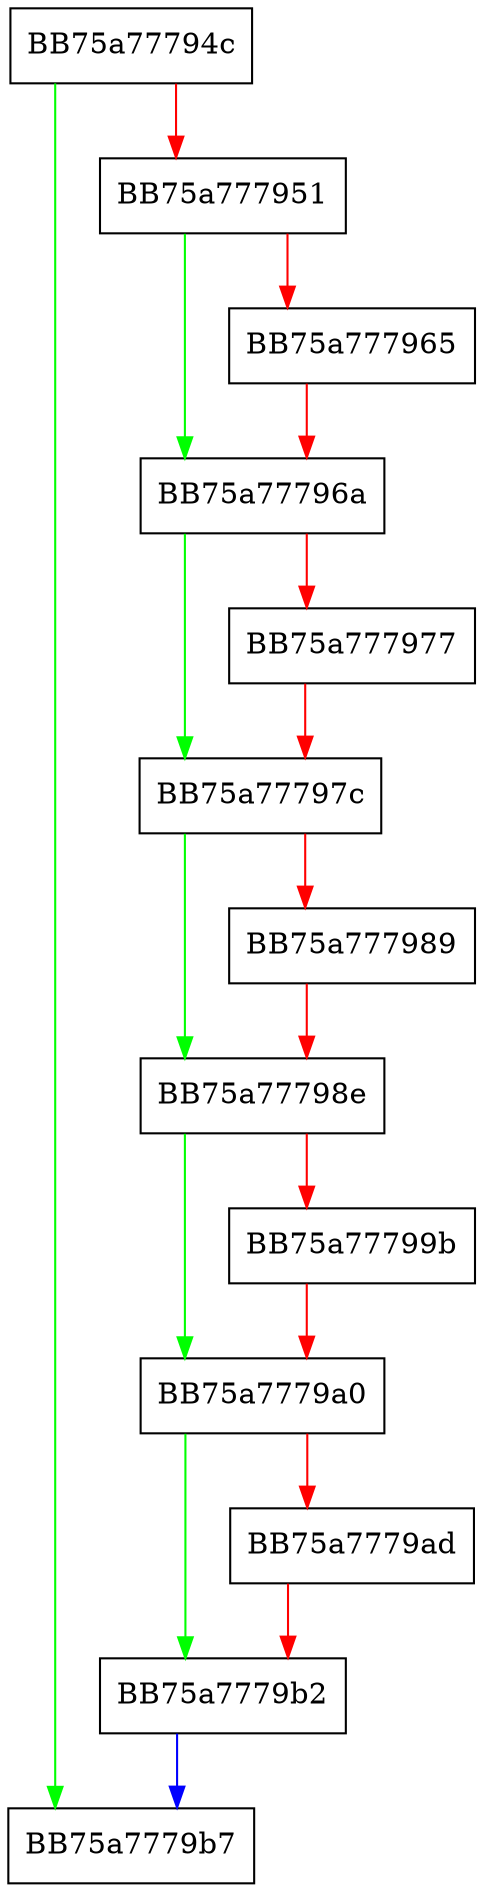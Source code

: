 digraph __acrt_locale_free_numeric {
  node [shape="box"];
  graph [splines=ortho];
  BB75a77794c -> BB75a7779b7 [color="green"];
  BB75a77794c -> BB75a777951 [color="red"];
  BB75a777951 -> BB75a77796a [color="green"];
  BB75a777951 -> BB75a777965 [color="red"];
  BB75a777965 -> BB75a77796a [color="red"];
  BB75a77796a -> BB75a77797c [color="green"];
  BB75a77796a -> BB75a777977 [color="red"];
  BB75a777977 -> BB75a77797c [color="red"];
  BB75a77797c -> BB75a77798e [color="green"];
  BB75a77797c -> BB75a777989 [color="red"];
  BB75a777989 -> BB75a77798e [color="red"];
  BB75a77798e -> BB75a7779a0 [color="green"];
  BB75a77798e -> BB75a77799b [color="red"];
  BB75a77799b -> BB75a7779a0 [color="red"];
  BB75a7779a0 -> BB75a7779b2 [color="green"];
  BB75a7779a0 -> BB75a7779ad [color="red"];
  BB75a7779ad -> BB75a7779b2 [color="red"];
  BB75a7779b2 -> BB75a7779b7 [color="blue"];
}